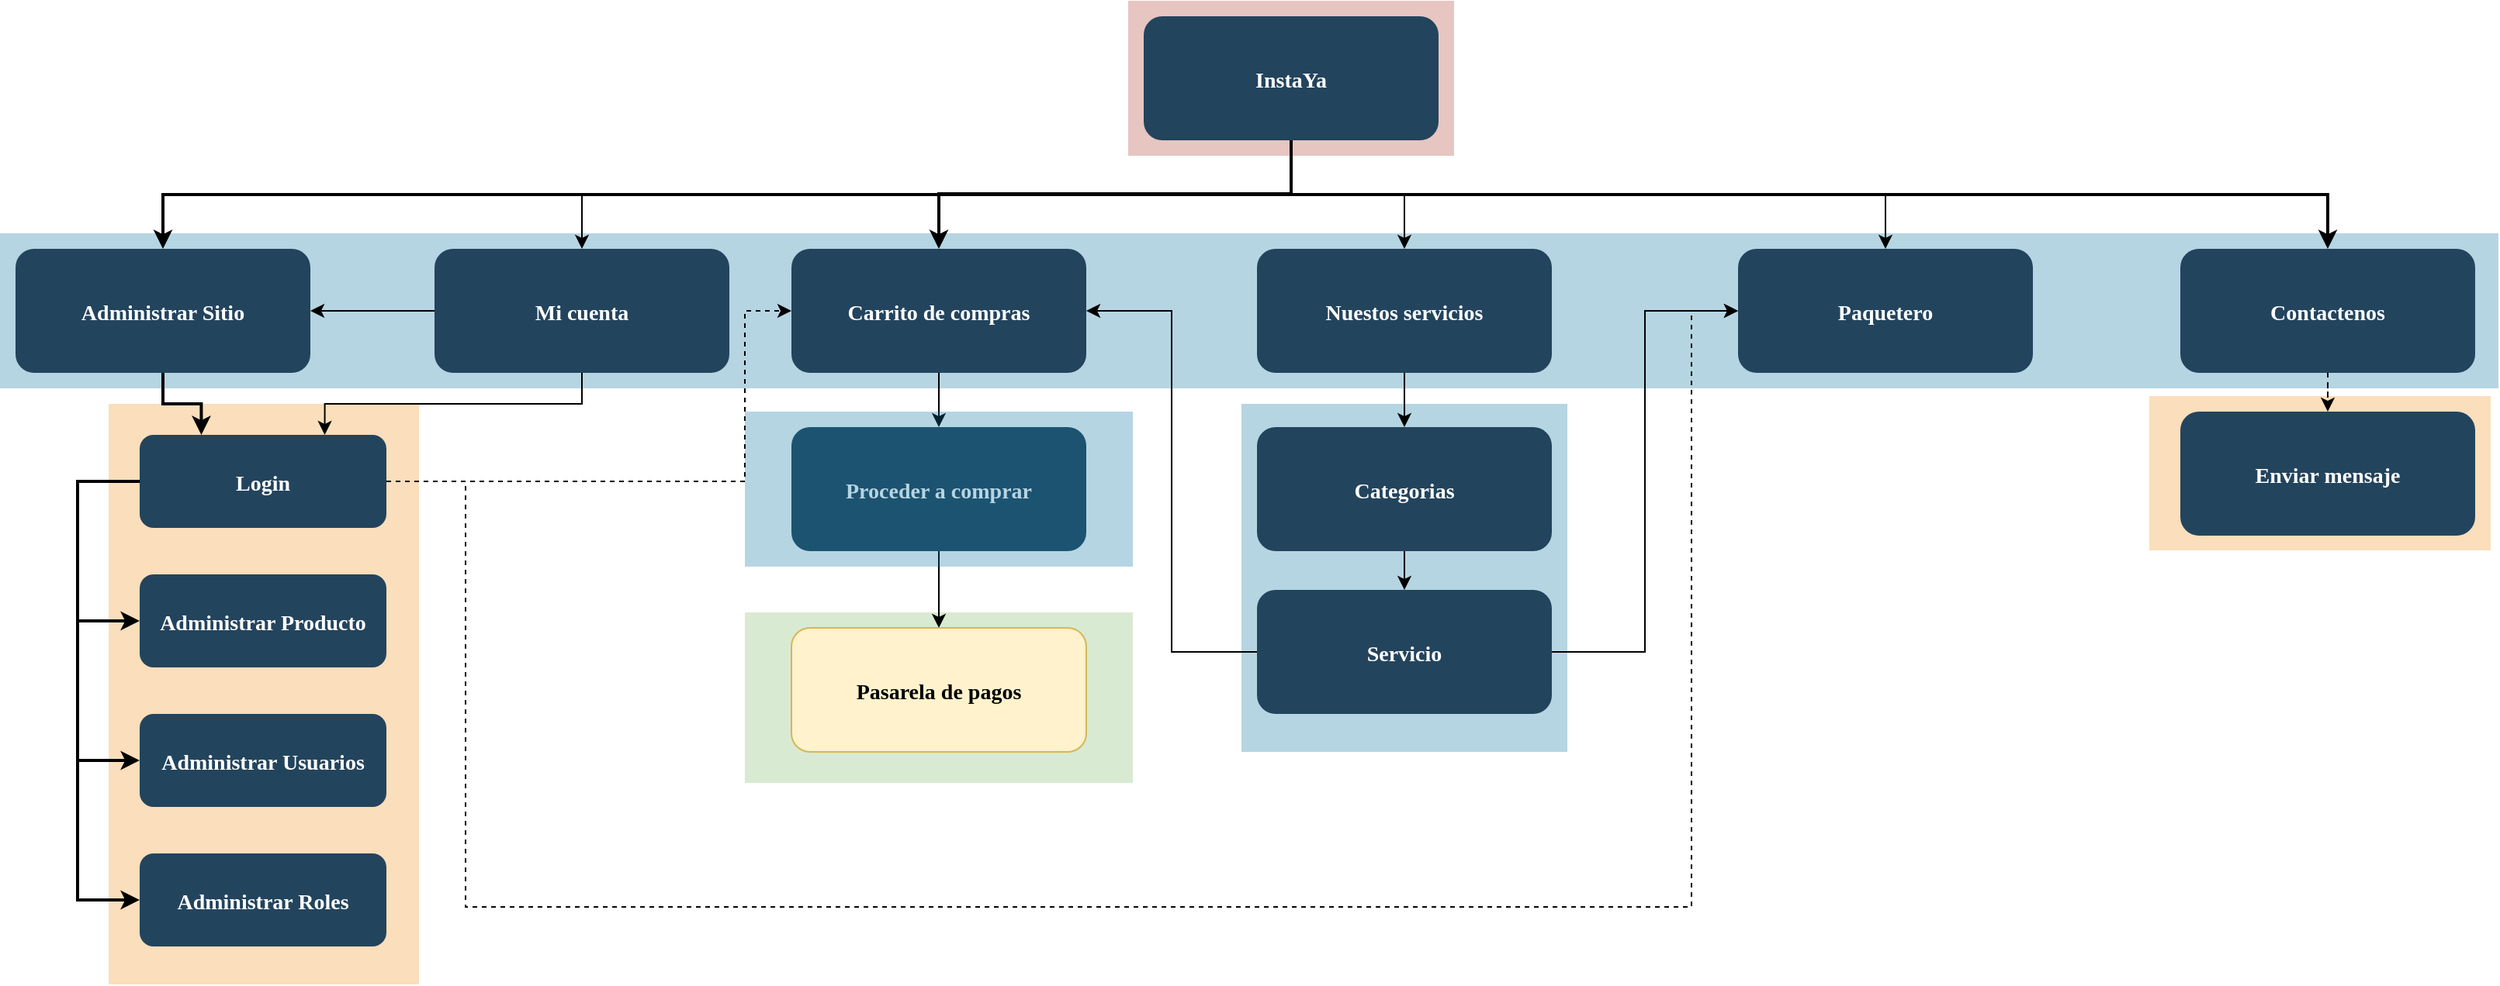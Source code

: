 <mxfile version="20.2.3" type="device"><diagram name="Page-1" id="2c0d36ab-eaac-3732-788b-9136903baeff"><mxGraphModel dx="1929" dy="1211" grid="1" gridSize="10" guides="1" tooltips="1" connect="1" arrows="1" fold="1" page="1" pageScale="1.5" pageWidth="1169" pageHeight="827" background="none" math="0" shadow="0"><root><mxCell id="0"/><mxCell id="1" parent="0"/><mxCell id="123" value="" style="fillColor=#AE4132;strokeColor=none;opacity=30;" parent="1" vertex="1"><mxGeometry x="747" y="175.5" width="210" height="100.0" as="geometry"/></mxCell><mxCell id="122" value="" style="fillColor=#10739E;strokeColor=none;opacity=30;" parent="1" vertex="1"><mxGeometry x="20" y="325.5" width="1610" height="100" as="geometry"/></mxCell><mxCell id="120" value="" style="fillColor=#F2931E;strokeColor=none;opacity=30;" parent="1" vertex="1"><mxGeometry x="1405" y="430.5" width="220" height="99.5" as="geometry"/></mxCell><mxCell id="118" value="" style="fillColor=#F2931E;strokeColor=none;opacity=30;" parent="1" vertex="1"><mxGeometry x="90" y="435.5" width="200" height="374.5" as="geometry"/></mxCell><mxCell id="112" value="" style="fillColor=#10739E;strokeColor=none;opacity=30;" parent="1" vertex="1"><mxGeometry x="820" y="435.5" width="210" height="224.5" as="geometry"/></mxCell><mxCell id="111" value="" style="fillColor=#D9EAD3;strokeColor=none" parent="1" vertex="1"><mxGeometry x="500" y="570" width="250" height="110" as="geometry"/></mxCell><mxCell id="iB29PEy-mwT9S_cRQtAg-125" style="edgeStyle=orthogonalEdgeStyle;rounded=0;orthogonalLoop=1;jettySize=auto;html=1;exitX=0.5;exitY=1;exitDx=0;exitDy=0;" parent="1" source="2" target="iB29PEy-mwT9S_cRQtAg-123" edge="1"><mxGeometry relative="1" as="geometry"/></mxCell><mxCell id="iB29PEy-mwT9S_cRQtAg-137" style="edgeStyle=orthogonalEdgeStyle;rounded=0;orthogonalLoop=1;jettySize=auto;html=1;exitX=0.5;exitY=1;exitDx=0;exitDy=0;" parent="1" source="2" target="10" edge="1"><mxGeometry relative="1" as="geometry"/></mxCell><mxCell id="iB29PEy-mwT9S_cRQtAg-144" style="edgeStyle=orthogonalEdgeStyle;rounded=0;orthogonalLoop=1;jettySize=auto;html=1;" parent="1" source="2" target="iB29PEy-mwT9S_cRQtAg-142" edge="1"><mxGeometry relative="1" as="geometry"><Array as="points"><mxPoint x="852" y="300"/><mxPoint x="395" y="300"/></Array></mxGeometry></mxCell><mxCell id="2" value="InstaYa" style="rounded=1;fillColor=#23445D;gradientColor=none;strokeColor=none;fontColor=#FFFFFF;fontStyle=1;fontFamily=Tahoma;fontSize=14" parent="1" vertex="1"><mxGeometry x="757" y="185.5" width="190" height="80" as="geometry"/></mxCell><mxCell id="iB29PEy-mwT9S_cRQtAg-141" value="" style="edgeStyle=orthogonalEdgeStyle;rounded=0;orthogonalLoop=1;jettySize=auto;html=1;dashed=1;" parent="1" source="4" target="iB29PEy-mwT9S_cRQtAg-140" edge="1"><mxGeometry relative="1" as="geometry"/></mxCell><mxCell id="4" value="Contactenos" style="rounded=1;fillColor=#23445D;gradientColor=none;strokeColor=none;fontColor=#FFFFFF;fontStyle=1;fontFamily=Tahoma;fontSize=14" parent="1" vertex="1"><mxGeometry x="1425.0" y="335.5" width="190" height="80" as="geometry"/></mxCell><mxCell id="9" value="" style="edgeStyle=elbowEdgeStyle;elbow=vertical;strokeWidth=2;rounded=0" parent="1" source="2" target="4" edge="1"><mxGeometry x="337" y="215.5" width="100" height="100" as="geometry"><mxPoint x="337" y="315.5" as="sourcePoint"/><mxPoint x="437" y="215.5" as="targetPoint"/></mxGeometry></mxCell><mxCell id="10" value="Paquetero" style="rounded=1;fillColor=#23445D;gradientColor=none;strokeColor=none;fontColor=#FFFFFF;fontStyle=1;fontFamily=Tahoma;fontSize=14" parent="1" vertex="1"><mxGeometry x="1140" y="335.5" width="190" height="80" as="geometry"/></mxCell><mxCell id="iB29PEy-mwT9S_cRQtAg-133" value="" style="edgeStyle=orthogonalEdgeStyle;rounded=0;orthogonalLoop=1;jettySize=auto;html=1;" parent="1" source="12" target="iB29PEy-mwT9S_cRQtAg-132" edge="1"><mxGeometry relative="1" as="geometry"/></mxCell><mxCell id="12" value="Carrito de compras" style="rounded=1;fillColor=#23445D;gradientColor=none;strokeColor=none;fontColor=#FFFFFF;fontStyle=1;fontFamily=Tahoma;fontSize=14" parent="1" vertex="1"><mxGeometry x="530.0" y="335.5" width="190" height="80" as="geometry"/></mxCell><mxCell id="13" value="Administrar Sitio" style="rounded=1;fillColor=#23445D;gradientColor=none;strokeColor=none;fontColor=#FFFFFF;fontStyle=1;fontFamily=Tahoma;fontSize=14" parent="1" vertex="1"><mxGeometry x="30" y="335.5" width="190" height="80" as="geometry"/></mxCell><mxCell id="iB29PEy-mwT9S_cRQtAg-146" style="edgeStyle=orthogonalEdgeStyle;rounded=0;orthogonalLoop=1;jettySize=auto;html=1;entryX=0;entryY=0.5;entryDx=0;entryDy=0;exitX=1;exitY=0.5;exitDx=0;exitDy=0;dashed=1;" parent="1" source="16" target="10" edge="1"><mxGeometry relative="1" as="geometry"><Array as="points"><mxPoint x="320" y="486"/><mxPoint x="320" y="760"/><mxPoint x="1110" y="760"/><mxPoint x="1110" y="376"/></Array></mxGeometry></mxCell><mxCell id="iB29PEy-mwT9S_cRQtAg-147" style="edgeStyle=orthogonalEdgeStyle;rounded=0;orthogonalLoop=1;jettySize=auto;html=1;entryX=0;entryY=0.5;entryDx=0;entryDy=0;dashed=1;" parent="1" source="16" target="12" edge="1"><mxGeometry relative="1" as="geometry"><Array as="points"><mxPoint x="500" y="486"/><mxPoint x="500" y="376"/></Array></mxGeometry></mxCell><mxCell id="16" value="Login" style="rounded=1;fillColor=#23445D;gradientColor=none;strokeColor=none;fontColor=#FFFFFF;fontStyle=1;fontFamily=Tahoma;fontSize=14" parent="1" vertex="1"><mxGeometry x="110" y="455.5" width="159" height="60" as="geometry"/></mxCell><mxCell id="17" value="Administrar Producto" style="rounded=1;fillColor=#23445D;gradientColor=none;strokeColor=none;fontColor=#FFFFFF;fontStyle=1;fontFamily=Tahoma;fontSize=14" parent="1" vertex="1"><mxGeometry x="110" y="545.5" width="159" height="60" as="geometry"/></mxCell><mxCell id="18" value="Administrar Usuarios" style="rounded=1;fillColor=#23445D;gradientColor=none;strokeColor=none;fontColor=#FFFFFF;fontStyle=1;fontFamily=Tahoma;fontSize=14" parent="1" vertex="1"><mxGeometry x="110" y="635.5" width="159" height="60" as="geometry"/></mxCell><mxCell id="19" value="Administrar Roles" style="rounded=1;fillColor=#23445D;gradientColor=none;strokeColor=none;fontColor=#FFFFFF;fontStyle=1;fontFamily=Tahoma;fontSize=14" parent="1" vertex="1"><mxGeometry x="110" y="725.5" width="159" height="60" as="geometry"/></mxCell><mxCell id="59" value="" style="edgeStyle=elbowEdgeStyle;elbow=vertical;strokeWidth=2;rounded=0;entryX=0.5;entryY=0;entryDx=0;entryDy=0;" parent="1" source="2" target="12" edge="1"><mxGeometry x="347" y="225.5" width="100" height="100" as="geometry"><mxPoint x="862.0" y="275.5" as="sourcePoint"/><mxPoint x="1467.0" y="345.5" as="targetPoint"/><Array as="points"><mxPoint x="650" y="300"/></Array></mxGeometry></mxCell><mxCell id="61" value="" style="edgeStyle=elbowEdgeStyle;elbow=vertical;strokeWidth=2;rounded=0" parent="1" source="2" target="13" edge="1"><mxGeometry x="-23" y="135.5" width="100" height="100" as="geometry"><mxPoint x="-23" y="235.5" as="sourcePoint"/><mxPoint x="77" y="135.5" as="targetPoint"/></mxGeometry></mxCell><mxCell id="64" value="" style="edgeStyle=orthogonalEdgeStyle;elbow=horizontal;strokeWidth=2;rounded=0;exitX=0.5;exitY=1;exitDx=0;exitDy=0;entryX=0.25;entryY=0;entryDx=0;entryDy=0;" parent="1" source="13" target="16" edge="1"><mxGeometry x="-23" y="135.5" width="100" height="100" as="geometry"><mxPoint x="-23" y="235.5" as="sourcePoint"/><mxPoint x="230" y="460" as="targetPoint"/></mxGeometry></mxCell><mxCell id="65" value="" style="edgeStyle=elbowEdgeStyle;elbow=horizontal;strokeWidth=2;rounded=0;exitX=0;exitY=0.5;exitDx=0;exitDy=0;" parent="1" source="16" target="17" edge="1"><mxGeometry x="-23" y="135.5" width="100" height="100" as="geometry"><mxPoint x="-23" y="235.5" as="sourcePoint"/><mxPoint x="77" y="135.5" as="targetPoint"/><Array as="points"><mxPoint x="70" y="530"/><mxPoint x="202" y="475.5"/></Array></mxGeometry></mxCell><mxCell id="66" value="" style="edgeStyle=elbowEdgeStyle;elbow=horizontal;strokeWidth=2;rounded=0;exitX=0;exitY=0.5;exitDx=0;exitDy=0;" parent="1" source="16" target="18" edge="1"><mxGeometry x="-23" y="135.5" width="100" height="100" as="geometry"><mxPoint x="-23" y="235.5" as="sourcePoint"/><mxPoint x="77" y="135.5" as="targetPoint"/><Array as="points"><mxPoint x="70" y="530"/><mxPoint x="202" y="525.5"/></Array></mxGeometry></mxCell><mxCell id="67" value="" style="edgeStyle=elbowEdgeStyle;elbow=horizontal;strokeWidth=2;rounded=0;exitX=0;exitY=0.5;exitDx=0;exitDy=0;" parent="1" source="16" target="19" edge="1"><mxGeometry x="-23" y="135.5" width="100" height="100" as="geometry"><mxPoint x="-23" y="235.5" as="sourcePoint"/><mxPoint x="77" y="135.5" as="targetPoint"/><Array as="points"><mxPoint x="70" y="510"/><mxPoint x="202" y="575.5"/></Array></mxGeometry></mxCell><mxCell id="iB29PEy-mwT9S_cRQtAg-128" value="" style="edgeStyle=orthogonalEdgeStyle;rounded=0;orthogonalLoop=1;jettySize=auto;html=1;" parent="1" source="iB29PEy-mwT9S_cRQtAg-123" target="iB29PEy-mwT9S_cRQtAg-127" edge="1"><mxGeometry relative="1" as="geometry"/></mxCell><mxCell id="iB29PEy-mwT9S_cRQtAg-123" value="Nuestos servicios" style="rounded=1;fillColor=#23445D;gradientColor=none;strokeColor=none;fontColor=#FFFFFF;fontStyle=1;fontFamily=Tahoma;fontSize=14" parent="1" vertex="1"><mxGeometry x="830.0" y="335.5" width="190" height="80" as="geometry"/></mxCell><mxCell id="iB29PEy-mwT9S_cRQtAg-130" value="" style="edgeStyle=orthogonalEdgeStyle;rounded=0;orthogonalLoop=1;jettySize=auto;html=1;" parent="1" source="iB29PEy-mwT9S_cRQtAg-127" target="iB29PEy-mwT9S_cRQtAg-129" edge="1"><mxGeometry relative="1" as="geometry"/></mxCell><mxCell id="iB29PEy-mwT9S_cRQtAg-127" value="Categorias" style="rounded=1;fillColor=#23445D;gradientColor=none;strokeColor=none;fontColor=#FFFFFF;fontStyle=1;fontFamily=Tahoma;fontSize=14" parent="1" vertex="1"><mxGeometry x="830.0" y="450.5" width="190" height="80" as="geometry"/></mxCell><mxCell id="iB29PEy-mwT9S_cRQtAg-131" style="edgeStyle=orthogonalEdgeStyle;rounded=0;orthogonalLoop=1;jettySize=auto;html=1;entryX=1;entryY=0.5;entryDx=0;entryDy=0;" parent="1" source="iB29PEy-mwT9S_cRQtAg-129" target="12" edge="1"><mxGeometry relative="1" as="geometry"/></mxCell><mxCell id="iB29PEy-mwT9S_cRQtAg-138" style="edgeStyle=orthogonalEdgeStyle;rounded=0;orthogonalLoop=1;jettySize=auto;html=1;entryX=0;entryY=0.5;entryDx=0;entryDy=0;" parent="1" source="iB29PEy-mwT9S_cRQtAg-129" target="10" edge="1"><mxGeometry relative="1" as="geometry"/></mxCell><mxCell id="iB29PEy-mwT9S_cRQtAg-129" value="Servicio" style="rounded=1;fillColor=#23445D;gradientColor=none;strokeColor=none;fontColor=#FFFFFF;fontStyle=1;fontFamily=Tahoma;fontSize=14" parent="1" vertex="1"><mxGeometry x="830.0" y="555.5" width="190" height="80" as="geometry"/></mxCell><mxCell id="iB29PEy-mwT9S_cRQtAg-135" value="" style="edgeStyle=orthogonalEdgeStyle;rounded=0;orthogonalLoop=1;jettySize=auto;html=1;" parent="1" source="iB29PEy-mwT9S_cRQtAg-132" target="iB29PEy-mwT9S_cRQtAg-134" edge="1"><mxGeometry relative="1" as="geometry"/></mxCell><mxCell id="iB29PEy-mwT9S_cRQtAg-132" value="Proceder a comprar" style="rounded=1;fillColor=#23445D;gradientColor=none;strokeColor=none;fontColor=#FFFFFF;fontStyle=1;fontFamily=Tahoma;fontSize=14" parent="1" vertex="1"><mxGeometry x="530.0" y="450.5" width="190" height="80" as="geometry"/></mxCell><mxCell id="iB29PEy-mwT9S_cRQtAg-134" value="Pasarela de pagos" style="rounded=1;fillColor=#fff2cc;strokeColor=#d6b656;fontStyle=1;fontFamily=Tahoma;fontSize=14" parent="1" vertex="1"><mxGeometry x="530.0" y="580" width="190" height="80" as="geometry"/></mxCell><mxCell id="iB29PEy-mwT9S_cRQtAg-136" value="" style="fillColor=#10739E;strokeColor=none;opacity=30;" parent="1" vertex="1"><mxGeometry x="500" y="440.5" width="250" height="100" as="geometry"/></mxCell><mxCell id="iB29PEy-mwT9S_cRQtAg-140" value="Enviar mensaje" style="rounded=1;fillColor=#23445D;gradientColor=none;strokeColor=none;fontColor=#FFFFFF;fontStyle=1;fontFamily=Tahoma;fontSize=14" parent="1" vertex="1"><mxGeometry x="1425.0" y="440.5" width="190" height="80" as="geometry"/></mxCell><mxCell id="iB29PEy-mwT9S_cRQtAg-145" style="edgeStyle=orthogonalEdgeStyle;rounded=0;orthogonalLoop=1;jettySize=auto;html=1;entryX=0.75;entryY=0;entryDx=0;entryDy=0;exitX=0.5;exitY=1;exitDx=0;exitDy=0;" parent="1" source="iB29PEy-mwT9S_cRQtAg-142" target="16" edge="1"><mxGeometry relative="1" as="geometry"/></mxCell><mxCell id="UthTSD7-Qja7CyEEJ-Wz-126" value="" style="edgeStyle=orthogonalEdgeStyle;rounded=0;orthogonalLoop=1;jettySize=auto;html=1;" edge="1" parent="1" source="iB29PEy-mwT9S_cRQtAg-142" target="13"><mxGeometry relative="1" as="geometry"/></mxCell><mxCell id="iB29PEy-mwT9S_cRQtAg-142" value="Mi cuenta" style="rounded=1;fillColor=#23445D;gradientColor=none;strokeColor=none;fontColor=#FFFFFF;fontStyle=1;fontFamily=Tahoma;fontSize=14" parent="1" vertex="1"><mxGeometry x="300" y="335.5" width="190" height="80" as="geometry"/></mxCell></root></mxGraphModel></diagram></mxfile>